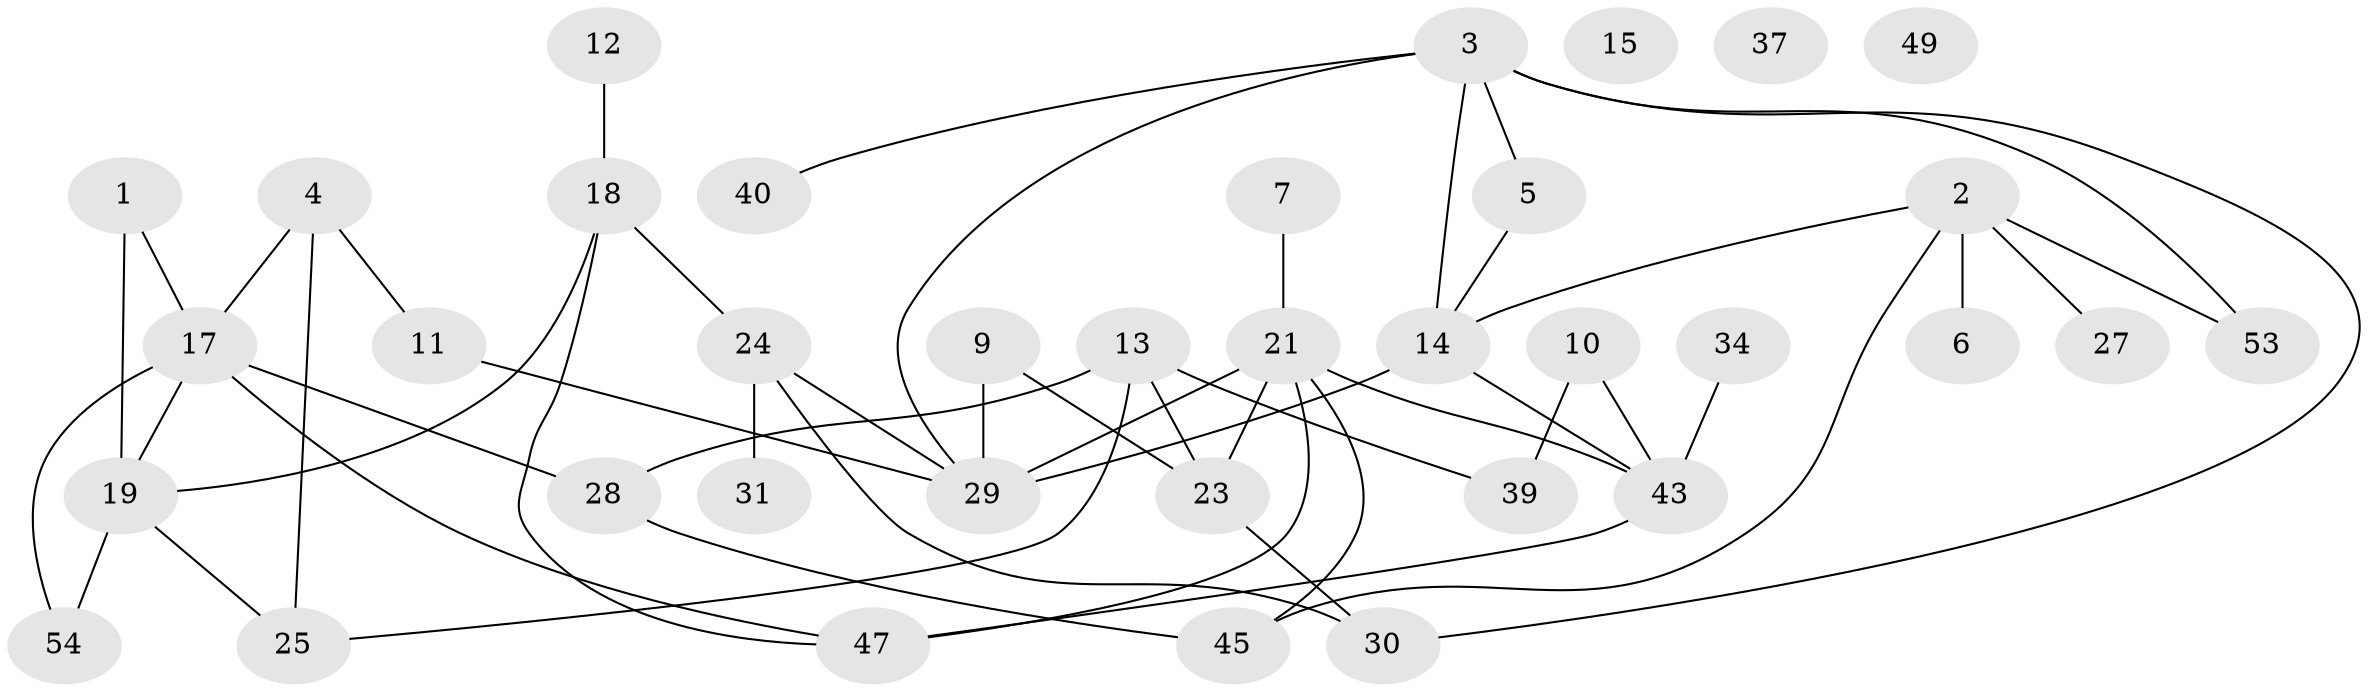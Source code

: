 // Generated by graph-tools (version 1.1) at 2025/23/03/03/25 07:23:25]
// undirected, 36 vertices, 51 edges
graph export_dot {
graph [start="1"]
  node [color=gray90,style=filled];
  1;
  2 [super="+38"];
  3 [super="+22"];
  4;
  5 [super="+8"];
  6 [super="+16"];
  7 [super="+36"];
  9 [super="+50"];
  10;
  11;
  12 [super="+26"];
  13 [super="+33"];
  14 [super="+46"];
  15;
  17 [super="+20"];
  18 [super="+55"];
  19 [super="+41"];
  21 [super="+35"];
  23;
  24 [super="+42"];
  25 [super="+32"];
  27;
  28 [super="+51"];
  29 [super="+44"];
  30;
  31;
  34;
  37;
  39;
  40;
  43 [super="+48"];
  45;
  47 [super="+52"];
  49;
  53;
  54;
  1 -- 19;
  1 -- 17;
  2 -- 53;
  2 -- 6 [weight=2];
  2 -- 27;
  2 -- 45;
  2 -- 14;
  3 -- 5;
  3 -- 29;
  3 -- 30;
  3 -- 40;
  3 -- 53;
  3 -- 14;
  4 -- 11;
  4 -- 17;
  4 -- 25;
  5 -- 14;
  7 -- 21;
  9 -- 29;
  9 -- 23;
  10 -- 39;
  10 -- 43;
  11 -- 29;
  12 -- 18;
  13 -- 23;
  13 -- 28;
  13 -- 39;
  13 -- 25;
  14 -- 43;
  14 -- 29;
  17 -- 19;
  17 -- 47;
  17 -- 54;
  17 -- 28;
  18 -- 19;
  18 -- 24;
  18 -- 47;
  19 -- 25 [weight=2];
  19 -- 54;
  21 -- 45;
  21 -- 23;
  21 -- 43;
  21 -- 29;
  21 -- 47;
  23 -- 30;
  24 -- 30;
  24 -- 31;
  24 -- 29;
  28 -- 45;
  34 -- 43 [weight=2];
  43 -- 47;
}
